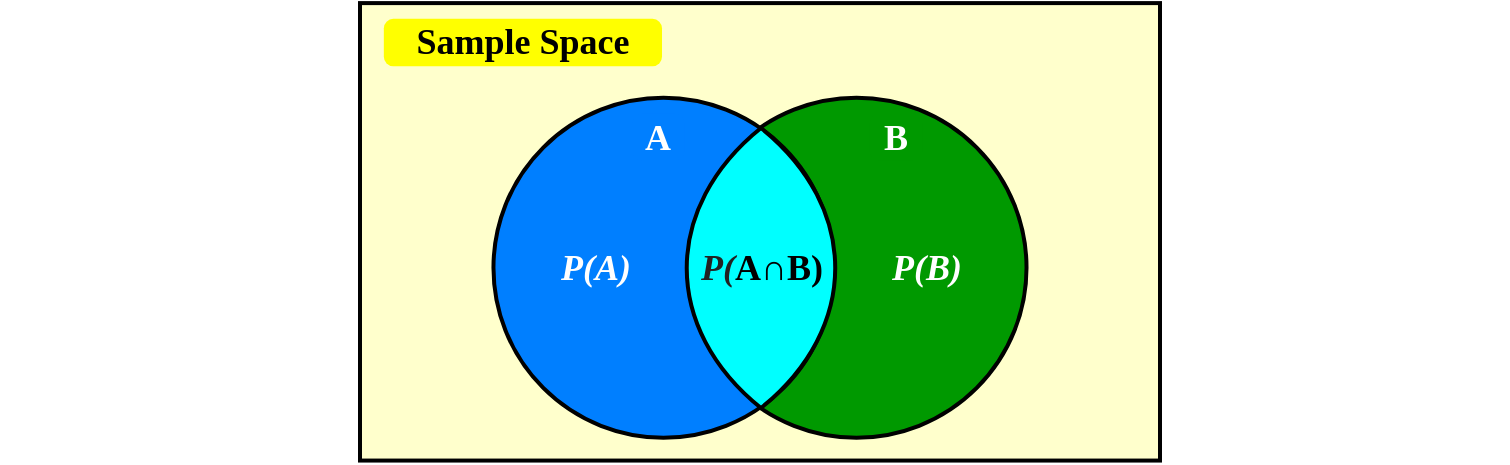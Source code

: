 <mxfile version="25.0.1">
  <diagram name="Page-1" id="3yqpxKQvHaOyZTGhgoW6">
    <mxGraphModel dx="-1348" dy="-1464" grid="1" gridSize="10" guides="1" tooltips="1" connect="1" arrows="1" fold="1" page="1" pageScale="1" pageWidth="850" pageHeight="1100" math="0" shadow="0">
      <root>
        <mxCell id="0" />
        <mxCell id="1" parent="0" />
        <mxCell id="31KH03YeSgKQCPKSt3aT-2" value="" style="rounded=1;whiteSpace=wrap;html=1;fillColor=#FFFFCC;strokeColor=default;arcSize=0;strokeWidth=2;container=0;" vertex="1" parent="1">
          <mxGeometry x="2778" y="2251.55" width="400" height="228.73" as="geometry" />
        </mxCell>
        <mxCell id="31KH03YeSgKQCPKSt3aT-3" value="" style="ellipse;whiteSpace=wrap;html=1;aspect=fixed;fillStyle=auto;gradientColor=none;fillColor=#009900;shadow=0;strokeWidth=2;container=0;" vertex="1" parent="1">
          <mxGeometry x="2941.263" y="2298.873" width="170" height="170" as="geometry" />
        </mxCell>
        <mxCell id="31KH03YeSgKQCPKSt3aT-4" value="" style="ellipse;whiteSpace=wrap;html=1;aspect=fixed;fillStyle=auto;gradientColor=none;fillColor=#007FFF;shadow=0;strokeWidth=2;container=0;" vertex="1" parent="1">
          <mxGeometry x="2844.728" y="2298.873" width="170" height="170" as="geometry" />
        </mxCell>
        <mxCell id="31KH03YeSgKQCPKSt3aT-5" value="&lt;font face=&quot;Comic Sans MS&quot; style=&quot;font-size: 18px;&quot;&gt;&lt;b style=&quot;&quot;&gt;Sample Space&lt;/b&gt;&lt;/font&gt;" style="rounded=1;whiteSpace=wrap;html=1;fillColor=#FFFF00;strokeColor=none;fontColor=#000000;arcSize=20;container=0;" vertex="1" parent="1">
          <mxGeometry x="2789.913" y="2259.437" width="139.091" height="23.662" as="geometry" />
        </mxCell>
        <mxCell id="31KH03YeSgKQCPKSt3aT-6" value="&lt;font face=&quot;Comic Sans MS&quot;&gt;&lt;b&gt;A&lt;/b&gt;&lt;/font&gt;" style="rounded=1;whiteSpace=wrap;html=1;fillColor=#007FFF;strokeColor=none;fontColor=#FFFFFF;arcSize=20;fontSize=18;container=0;" vertex="1" parent="1">
          <mxGeometry x="2914.184" y="2306.761" width="26.08" height="23.662" as="geometry" />
        </mxCell>
        <mxCell id="31KH03YeSgKQCPKSt3aT-7" value="&lt;font face=&quot;Comic Sans MS&quot;&gt;&lt;b&gt;B&lt;/b&gt;&lt;/font&gt;" style="rounded=1;whiteSpace=wrap;html=1;fillColor=#009900;strokeColor=none;fontColor=#FFFFFF;arcSize=20;fontSize=18;container=0;" vertex="1" parent="1">
          <mxGeometry x="3032.957" y="2306.761" width="26.08" height="23.662" as="geometry" />
        </mxCell>
        <mxCell id="31KH03YeSgKQCPKSt3aT-9" value="&lt;div style=&quot;text-align: start;&quot;&gt;&lt;font face=&quot;Comic Sans MS&quot;&gt;&lt;span style=&quot;font-size: 18px; text-wrap: nowrap;&quot;&gt;&lt;b&gt;&lt;i&gt;P(A)&lt;/i&gt;&lt;/b&gt;&lt;/span&gt;&lt;/font&gt;&lt;/div&gt;" style="rounded=1;whiteSpace=wrap;html=1;fillColor=none;strokeColor=none;arcSize=10;container=0;fontColor=#FFFFFF;" vertex="1" parent="1">
          <mxGeometry x="2844.179" y="2372.824" width="104.318" height="22.085" as="geometry" />
        </mxCell>
        <mxCell id="31KH03YeSgKQCPKSt3aT-12" value="" style="rounded=1;whiteSpace=wrap;html=1;arcSize=18;strokeColor=none;fillColor=none;container=0;" vertex="1" parent="1">
          <mxGeometry x="2598" y="2250" width="163.86" height="230.28" as="geometry" />
        </mxCell>
        <mxCell id="31KH03YeSgKQCPKSt3aT-13" value="&lt;div style=&quot;text-align: start;&quot;&gt;&lt;b style=&quot;font-family: &amp;quot;Comic Sans MS&amp;quot;; font-size: 18px; text-wrap: nowrap;&quot;&gt;&lt;i&gt;P(B)&lt;/i&gt;&lt;/b&gt;&lt;br&gt;&lt;/div&gt;" style="rounded=1;whiteSpace=wrap;html=1;fillColor=none;strokeColor=none;arcSize=10;container=0;fontColor=#FFFFFF;" vertex="1" parent="1">
          <mxGeometry x="3014.73" y="2372.96" width="93.27" height="22.08" as="geometry" />
        </mxCell>
        <mxCell id="31KH03YeSgKQCPKSt3aT-17" value="" style="whiteSpace=wrap;html=1;shape=mxgraph.basic.pointed_oval;fillColor=#00FFFF;strokeWidth=2;" vertex="1" parent="1">
          <mxGeometry x="2929" y="2314" width="99" height="140" as="geometry" />
        </mxCell>
        <mxCell id="31KH03YeSgKQCPKSt3aT-18" value="&lt;div style=&quot;text-align: start;&quot;&gt;&lt;span style=&quot;background-color: initial; text-wrap: nowrap;&quot;&gt;&lt;font style=&quot;font-size: 18px;&quot; face=&quot;Comic Sans MS&quot; color=&quot;#222222&quot;&gt;&lt;b style=&quot;&quot;&gt;&lt;i style=&quot;&quot;&gt;P(&lt;/i&gt;&lt;/b&gt;&lt;/font&gt;&lt;/span&gt;&lt;span style=&quot;font-family: &amp;quot;Comic Sans MS&amp;quot;; font-size: 18px; font-weight: 700; background-color: initial; text-align: center;&quot;&gt;A∩B)&lt;/span&gt;&lt;/div&gt;" style="rounded=1;whiteSpace=wrap;html=1;fillColor=none;strokeColor=none;arcSize=10;container=0;" vertex="1" parent="1">
          <mxGeometry x="2948.5" y="2372.83" width="60" height="22.08" as="geometry" />
        </mxCell>
        <mxCell id="31KH03YeSgKQCPKSt3aT-20" value="" style="rounded=1;whiteSpace=wrap;html=1;arcSize=18;strokeColor=none;fillColor=none;container=0;" vertex="1" parent="1">
          <mxGeometry x="3188" y="2250" width="163.86" height="230.28" as="geometry" />
        </mxCell>
      </root>
    </mxGraphModel>
  </diagram>
</mxfile>
